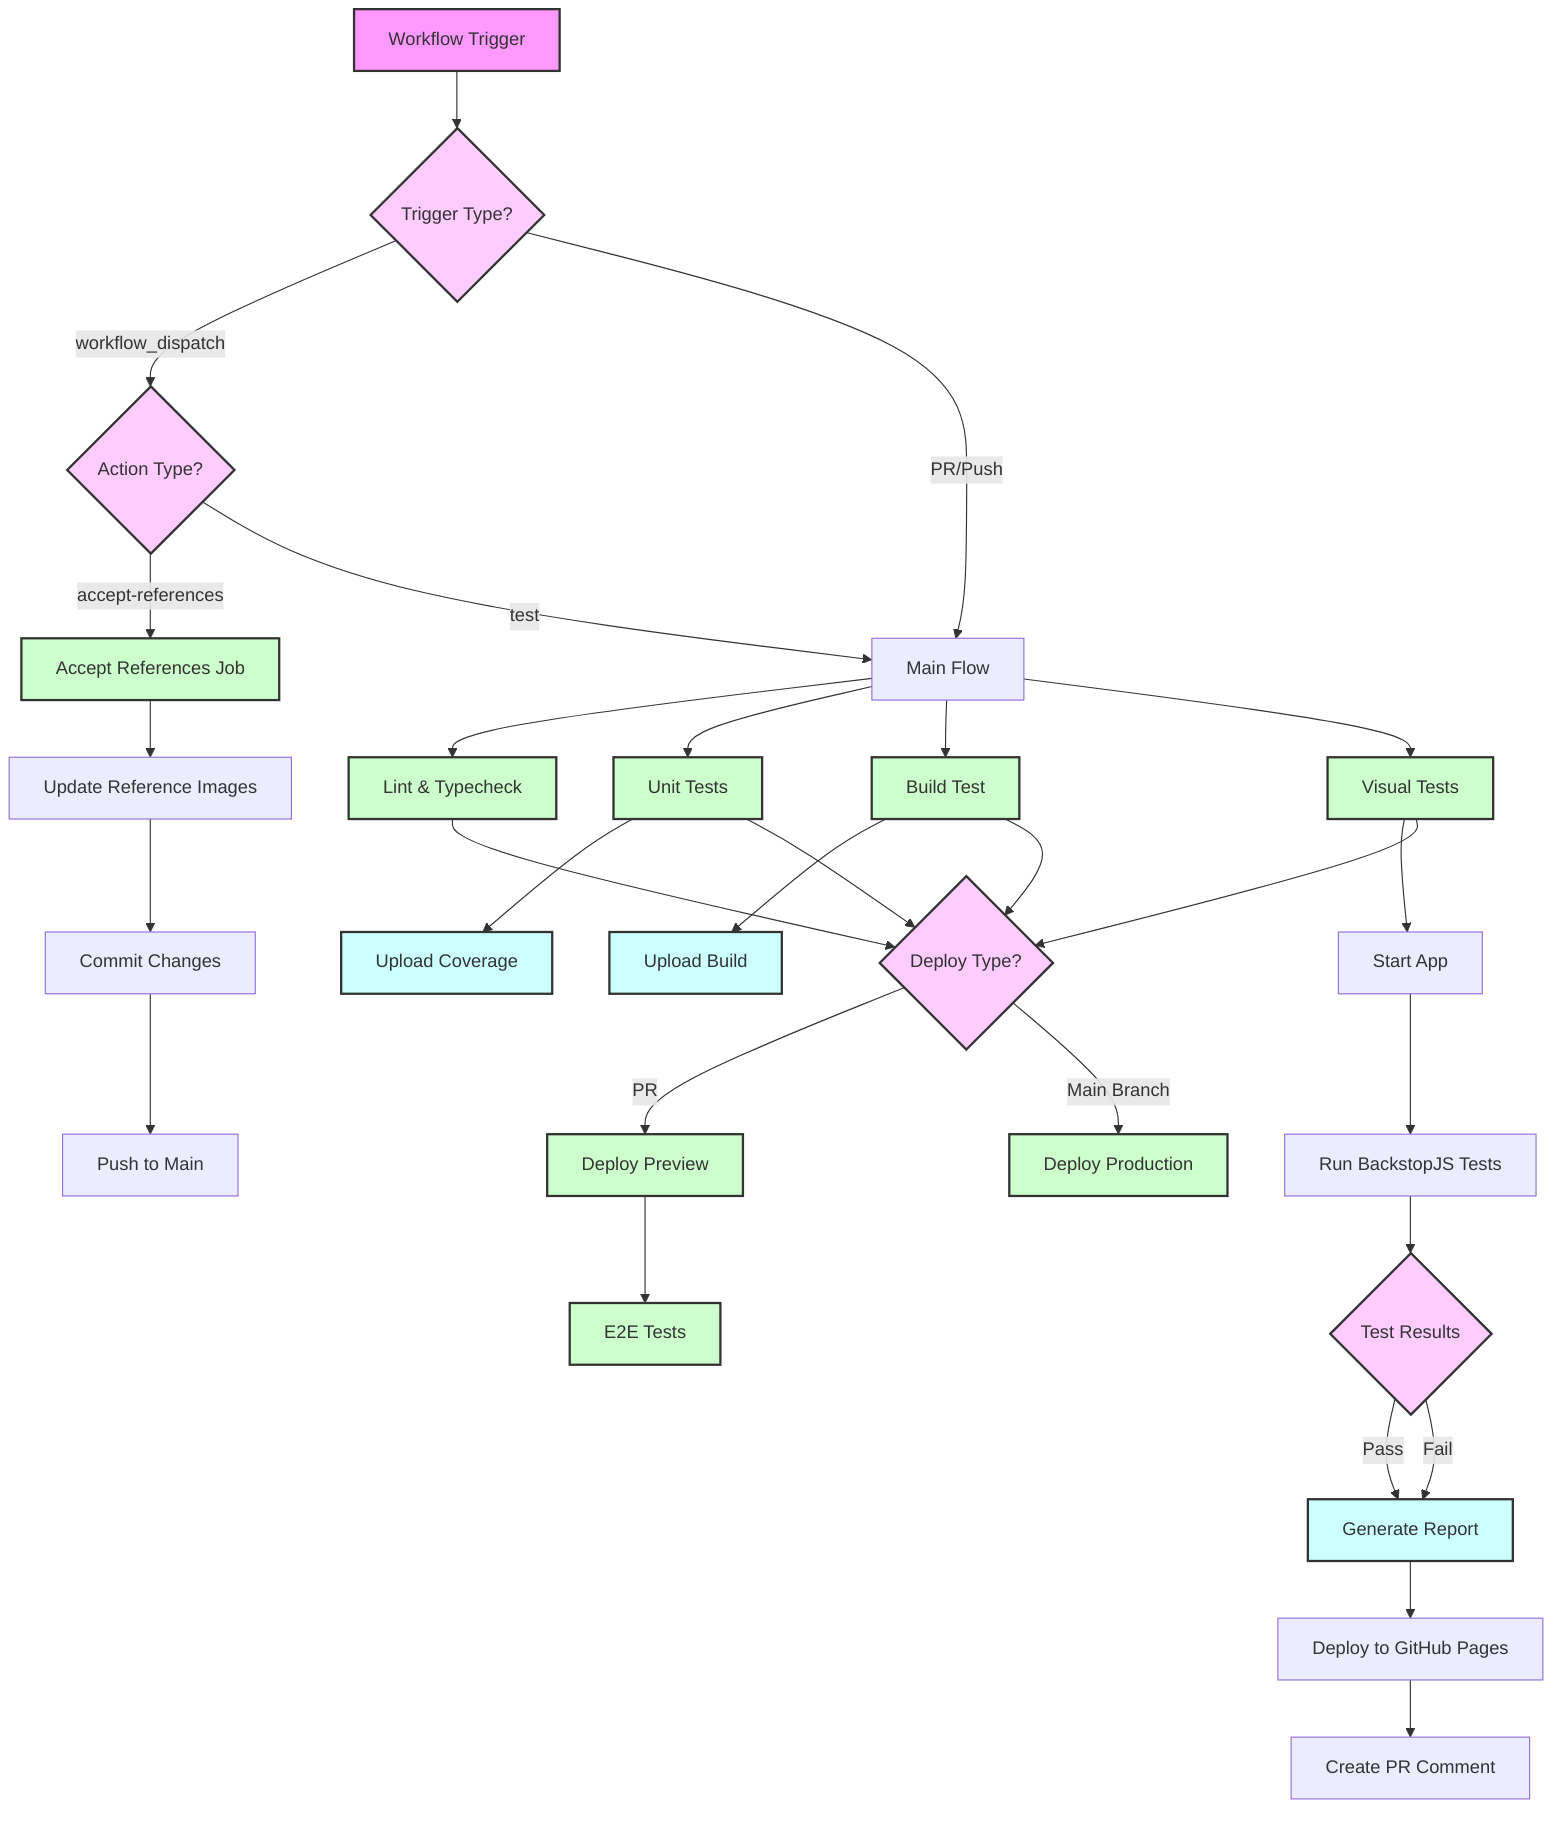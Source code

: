 graph TD
    Start[Workflow Trigger] --> TriggerType{Trigger Type?}

%% Workflow Dispatch Branch
    TriggerType -->|workflow_dispatch| Action{Action Type?}
    Action -->|accept-references| AcceptRef[Accept References Job]
    Action -->|test| MainFlow

%% PR and Push Branch
    TriggerType -->|PR/Push| MainFlow[Main Flow]

%% Main Parallel Jobs
    MainFlow --> Lint[Lint & Typecheck]
    MainFlow --> Unit[Unit Tests]
    MainFlow --> Build[Build Test]
    MainFlow --> Visual[Visual Tests]

%% Visual Testing Flow
    Visual --> StartApp[Start App]
    StartApp --> RunTests[Run BackstopJS Tests]
    RunTests --> Results{Test Results}
    Results -->|Pass| Report[Generate Report]
    Results -->|Fail| Report
    Report --> DeployPages[Deploy to GitHub Pages]
    DeployPages --> PRComment[Create PR Comment]

%% Unit Test Artifacts
    Unit --> Coverage[Upload Coverage]

%% Build Artifacts
    Build --> BuildArtifacts[Upload Build]

%% Deployment Flows
    Lint & Unit & Build & Visual --> DeployType{Deploy Type?}

%% PR Flow
    DeployType -->|PR| Preview[Deploy Preview]
    Preview --> E2E[E2E Tests]

%% Main Branch Flow
    DeployType -->|Main Branch| Prod[Deploy Production]

%% Accept References Flow
    AcceptRef --> UpdateRef[Update Reference Images]
    UpdateRef --> Commit[Commit Changes]
    Commit --> Push[Push to Main]

%% Styling
    classDef trigger fill:#f9f,stroke:#333,stroke-width:2px
    classDef condition fill:#fcf,stroke:#333,stroke-width:2px
    classDef job fill:#cfc,stroke:#333,stroke-width:2px
    classDef artifact fill:#cff,stroke:#333,stroke-width:2px

    class Start trigger
    class TriggerType,Action,Results,DeployType condition
    class Lint,Unit,Build,Visual,Preview,E2E,Prod,AcceptRef job
    class Coverage,BuildArtifacts,Report artifact